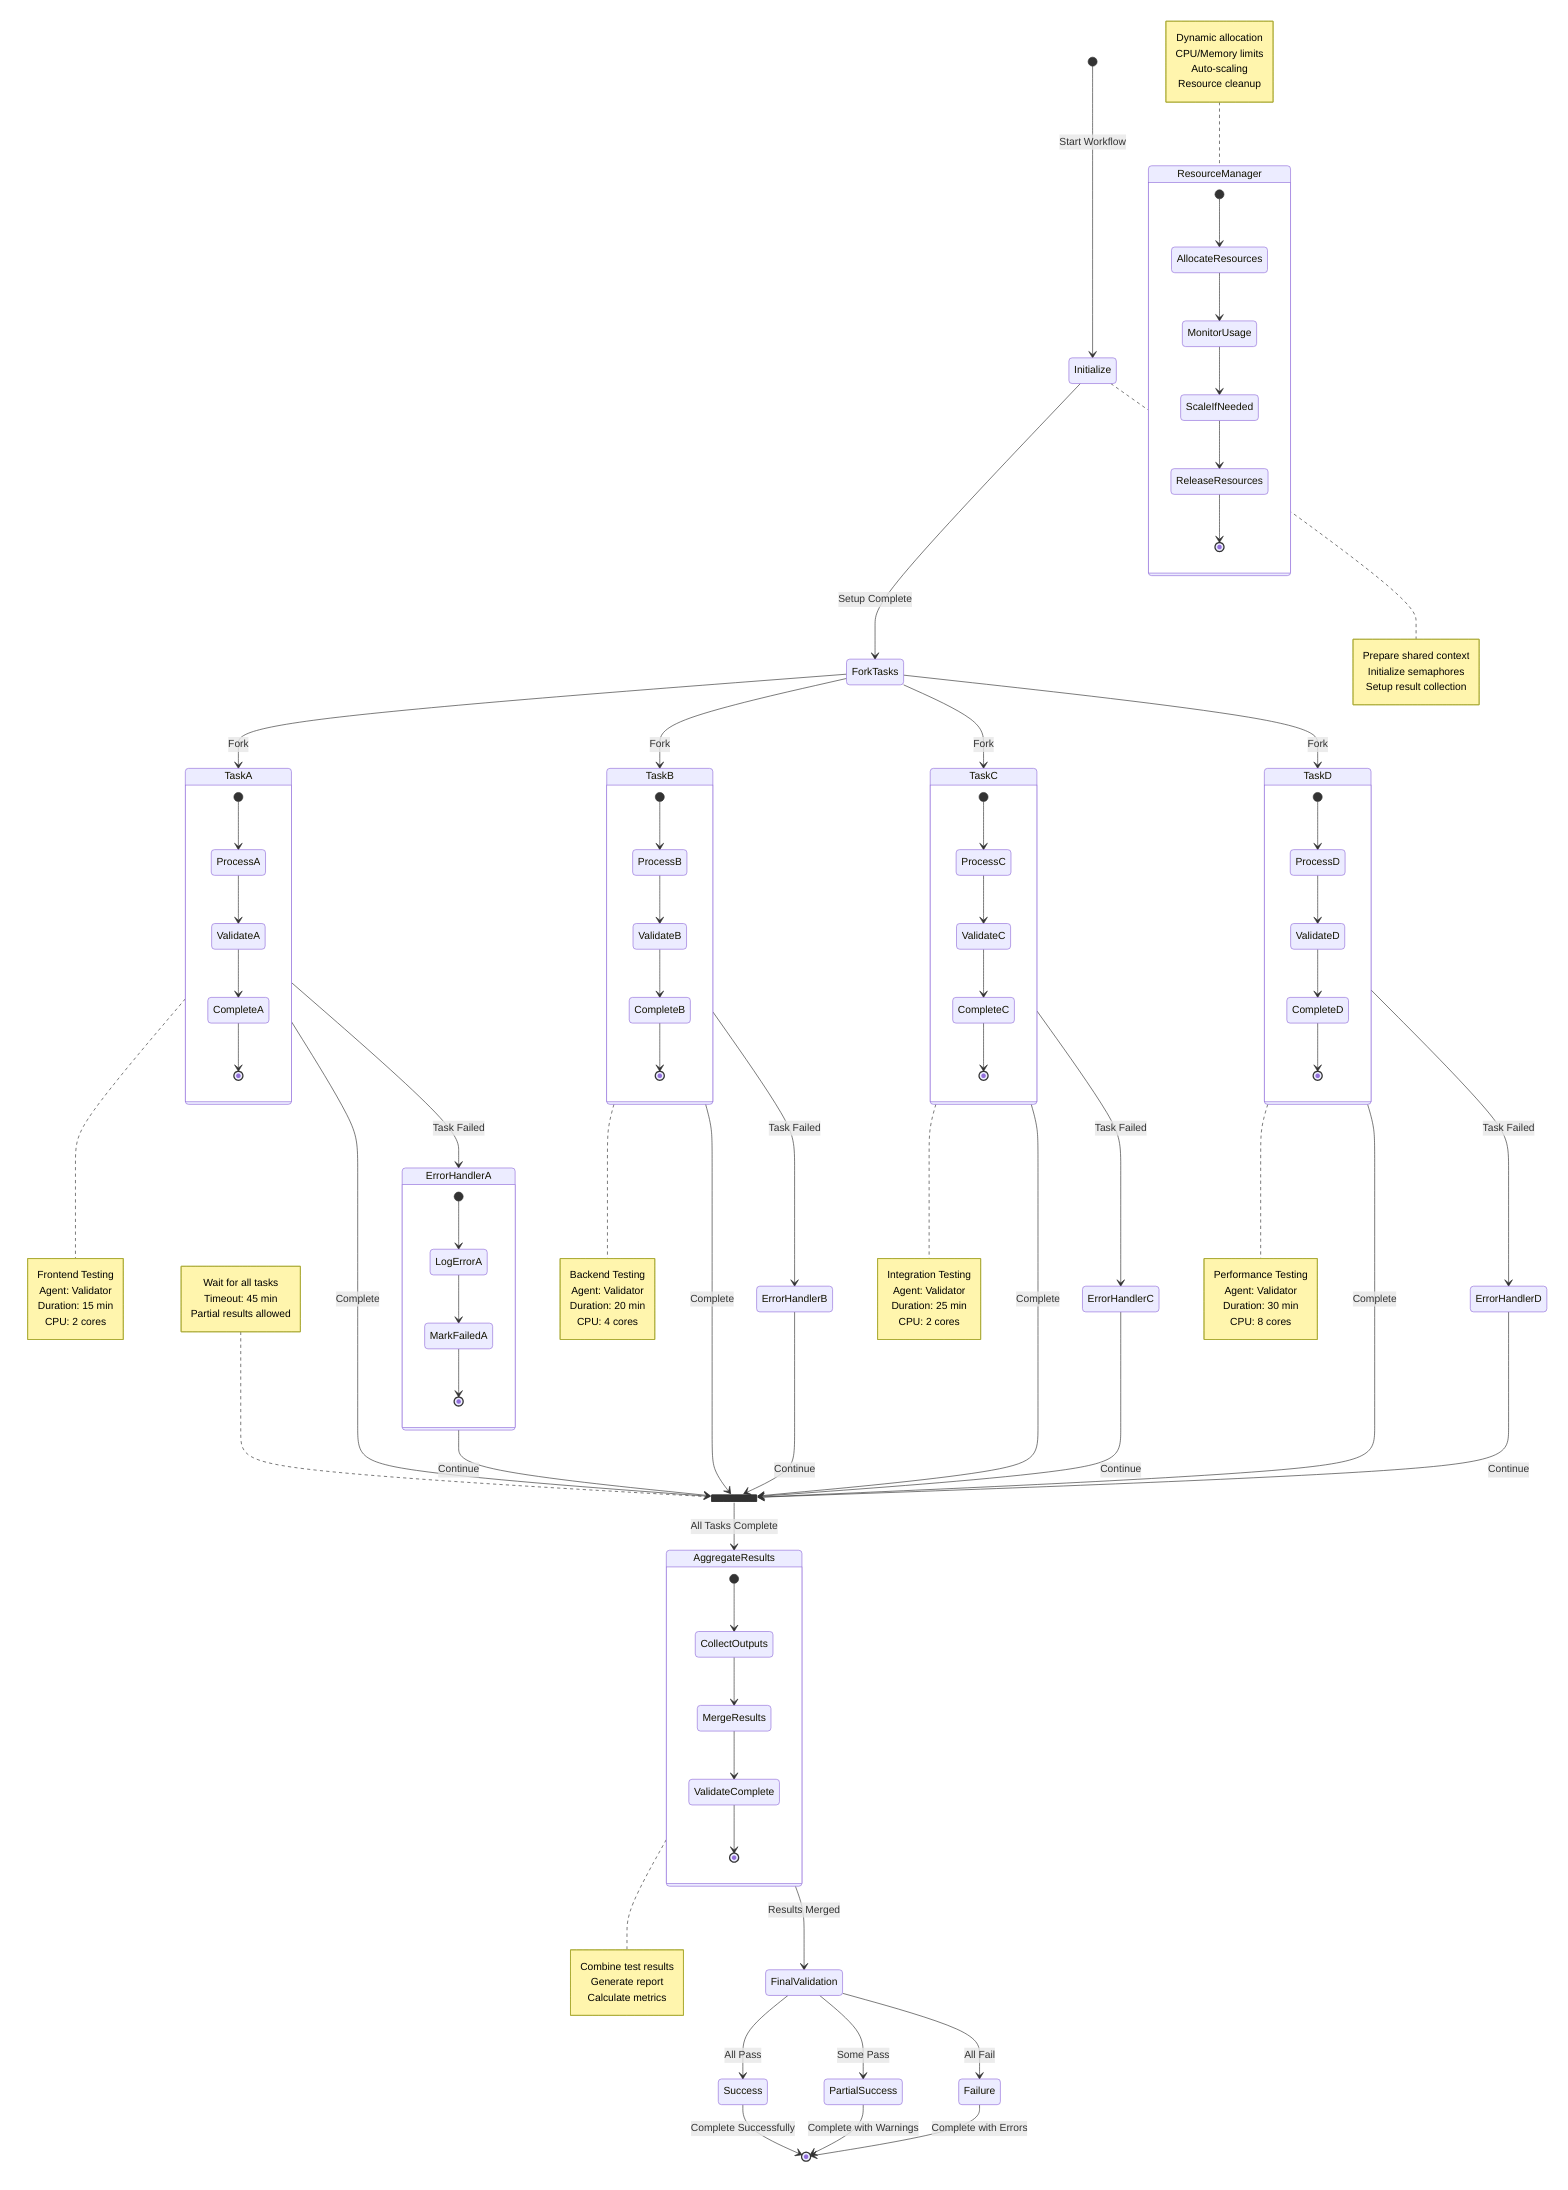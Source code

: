 %% Parallel Workflow - Basic Pattern
%% Shows parallel task execution with synchronization
%% Streamlines concurrent operations for improved throughput
%% Version: 1.0
%% Last Updated: 2025-10-14

stateDiagram-v2
    [*] --> Initialize: Start Workflow

    Initialize --> ForkTasks: Setup Complete
    note right of Initialize
        Prepare shared context
        Initialize semaphores
        Setup result collection
    end note

    state ForkTasks <<fork>>
    ForkTasks --> TaskA: Fork
    ForkTasks --> TaskB: Fork
    ForkTasks --> TaskC: Fork
    ForkTasks --> TaskD: Fork

    state TaskA {
        [*] --> ProcessA
        ProcessA --> ValidateA
        ValidateA --> CompleteA
        CompleteA --> [*]
    }
    note right of TaskA
        Frontend Testing
        Agent: Validator
        Duration: 15 min
        CPU: 2 cores
    end note

    state TaskB {
        [*] --> ProcessB
        ProcessB --> ValidateB
        ValidateB --> CompleteB
        CompleteB --> [*]
    }
    note right of TaskB
        Backend Testing
        Agent: Validator
        Duration: 20 min
        CPU: 4 cores
    end note

    state TaskC {
        [*] --> ProcessC
        ProcessC --> ValidateC
        ValidateC --> CompleteC
        CompleteC --> [*]
    }
    note right of TaskC
        Integration Testing
        Agent: Validator
        Duration: 25 min
        CPU: 2 cores
    end note

    state TaskD {
        [*] --> ProcessD
        ProcessD --> ValidateD
        ValidateD --> CompleteD
        CompleteD --> [*]
    }
    note right of TaskD
        Performance Testing
        Agent: Validator
        Duration: 30 min
        CPU: 8 cores
    end note

    state JoinResults <<join>>
    TaskA --> JoinResults: Complete
    TaskB --> JoinResults: Complete
    TaskC --> JoinResults: Complete
    TaskD --> JoinResults: Complete

    JoinResults --> AggregateResults: All Tasks Complete
    note left of JoinResults
        Wait for all tasks
        Timeout: 45 min
        Partial results allowed
    end note

    state AggregateResults {
        [*] --> CollectOutputs
        CollectOutputs --> MergeResults
        MergeResults --> ValidateComplete
        ValidateComplete --> [*]
    }
    note right of AggregateResults
        Combine test results
        Generate report
        Calculate metrics
    end note

    AggregateResults --> FinalValidation: Results Merged

    FinalValidation --> Success: All Pass
    FinalValidation --> PartialSuccess: Some Pass
    FinalValidation --> Failure: All Fail

    Success --> [*]: Complete Successfully
    PartialSuccess --> [*]: Complete with Warnings
    Failure --> [*]: Complete with Errors

    TaskA --> ErrorHandlerA: Task Failed
    TaskB --> ErrorHandlerB: Task Failed
    TaskC --> ErrorHandlerC: Task Failed
    TaskD --> ErrorHandlerD: Task Failed

    state ErrorHandlerA {
        [*] --> LogErrorA
        LogErrorA --> MarkFailedA
        MarkFailedA --> [*]
    }

    ErrorHandlerA --> JoinResults: Continue
    ErrorHandlerB --> JoinResults: Continue
    ErrorHandlerC --> JoinResults: Continue
    ErrorHandlerD --> JoinResults: Continue

    state ResourceManager {
        [*] --> AllocateResources
        AllocateResources --> MonitorUsage
        MonitorUsage --> ScaleIfNeeded
        ScaleIfNeeded --> ReleaseResources
        ReleaseResources --> [*]
    }
    note left of ResourceManager
        Dynamic allocation
        CPU/Memory limits
        Auto-scaling
        Resource cleanup
    end note